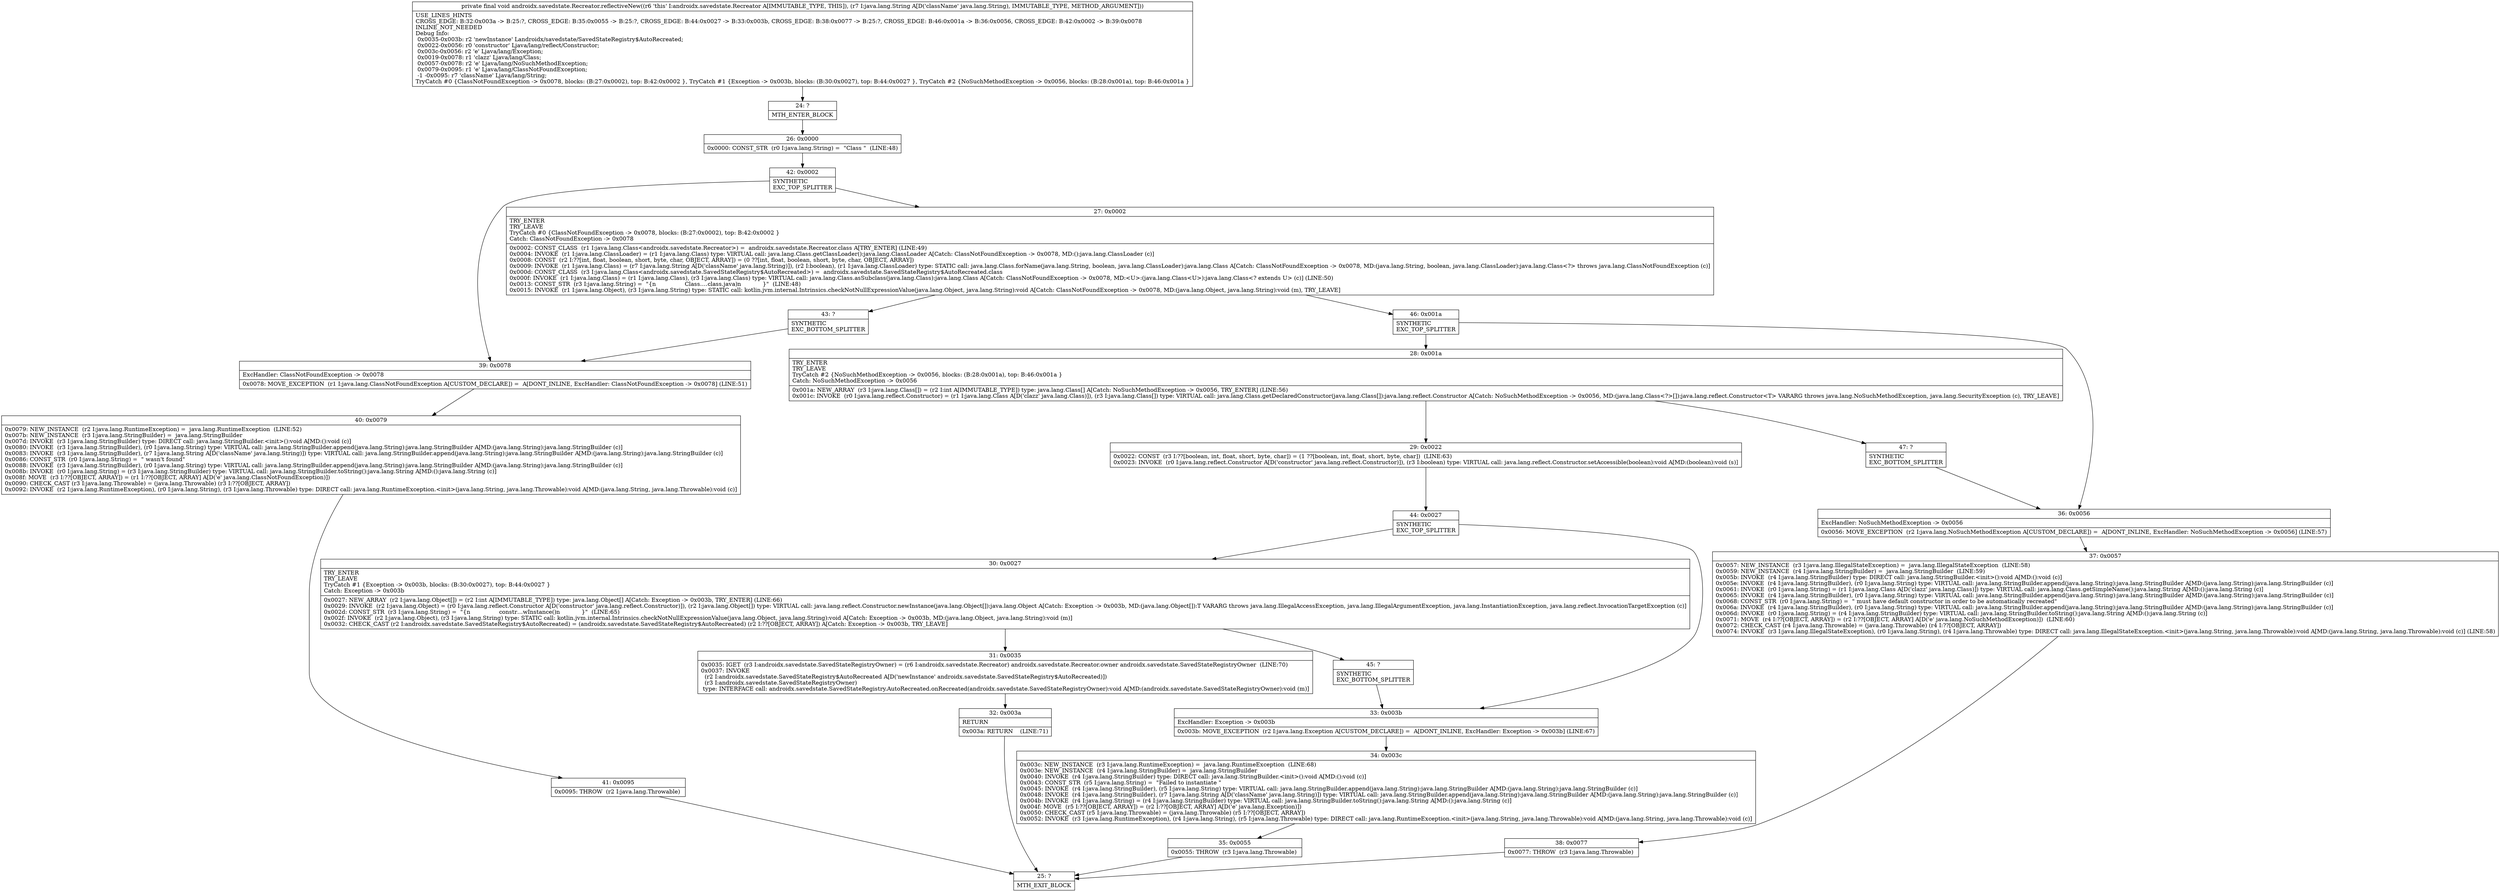 digraph "CFG forandroidx.savedstate.Recreator.reflectiveNew(Ljava\/lang\/String;)V" {
Node_24 [shape=record,label="{24\:\ ?|MTH_ENTER_BLOCK\l}"];
Node_26 [shape=record,label="{26\:\ 0x0000|0x0000: CONST_STR  (r0 I:java.lang.String) =  \"Class \"  (LINE:48)\l}"];
Node_42 [shape=record,label="{42\:\ 0x0002|SYNTHETIC\lEXC_TOP_SPLITTER\l}"];
Node_27 [shape=record,label="{27\:\ 0x0002|TRY_ENTER\lTRY_LEAVE\lTryCatch #0 \{ClassNotFoundException \-\> 0x0078, blocks: (B:27:0x0002), top: B:42:0x0002 \}\lCatch: ClassNotFoundException \-\> 0x0078\l|0x0002: CONST_CLASS  (r1 I:java.lang.Class\<androidx.savedstate.Recreator\>) =  androidx.savedstate.Recreator.class A[TRY_ENTER] (LINE:49)\l0x0004: INVOKE  (r1 I:java.lang.ClassLoader) = (r1 I:java.lang.Class) type: VIRTUAL call: java.lang.Class.getClassLoader():java.lang.ClassLoader A[Catch: ClassNotFoundException \-\> 0x0078, MD:():java.lang.ClassLoader (c)]\l0x0008: CONST  (r2 I:??[int, float, boolean, short, byte, char, OBJECT, ARRAY]) = (0 ??[int, float, boolean, short, byte, char, OBJECT, ARRAY]) \l0x0009: INVOKE  (r1 I:java.lang.Class) = (r7 I:java.lang.String A[D('className' java.lang.String)]), (r2 I:boolean), (r1 I:java.lang.ClassLoader) type: STATIC call: java.lang.Class.forName(java.lang.String, boolean, java.lang.ClassLoader):java.lang.Class A[Catch: ClassNotFoundException \-\> 0x0078, MD:(java.lang.String, boolean, java.lang.ClassLoader):java.lang.Class\<?\> throws java.lang.ClassNotFoundException (c)]\l0x000d: CONST_CLASS  (r3 I:java.lang.Class\<androidx.savedstate.SavedStateRegistry$AutoRecreated\>) =  androidx.savedstate.SavedStateRegistry$AutoRecreated.class \l0x000f: INVOKE  (r1 I:java.lang.Class) = (r1 I:java.lang.Class), (r3 I:java.lang.Class) type: VIRTUAL call: java.lang.Class.asSubclass(java.lang.Class):java.lang.Class A[Catch: ClassNotFoundException \-\> 0x0078, MD:\<U\>:(java.lang.Class\<U\>):java.lang.Class\<? extends U\> (c)] (LINE:50)\l0x0013: CONST_STR  (r3 I:java.lang.String) =  \"\{n                Class.…class.java)n            \}\"  (LINE:48)\l0x0015: INVOKE  (r1 I:java.lang.Object), (r3 I:java.lang.String) type: STATIC call: kotlin.jvm.internal.Intrinsics.checkNotNullExpressionValue(java.lang.Object, java.lang.String):void A[Catch: ClassNotFoundException \-\> 0x0078, MD:(java.lang.Object, java.lang.String):void (m), TRY_LEAVE]\l}"];
Node_43 [shape=record,label="{43\:\ ?|SYNTHETIC\lEXC_BOTTOM_SPLITTER\l}"];
Node_46 [shape=record,label="{46\:\ 0x001a|SYNTHETIC\lEXC_TOP_SPLITTER\l}"];
Node_28 [shape=record,label="{28\:\ 0x001a|TRY_ENTER\lTRY_LEAVE\lTryCatch #2 \{NoSuchMethodException \-\> 0x0056, blocks: (B:28:0x001a), top: B:46:0x001a \}\lCatch: NoSuchMethodException \-\> 0x0056\l|0x001a: NEW_ARRAY  (r3 I:java.lang.Class[]) = (r2 I:int A[IMMUTABLE_TYPE]) type: java.lang.Class[] A[Catch: NoSuchMethodException \-\> 0x0056, TRY_ENTER] (LINE:56)\l0x001c: INVOKE  (r0 I:java.lang.reflect.Constructor) = (r1 I:java.lang.Class A[D('clazz' java.lang.Class)]), (r3 I:java.lang.Class[]) type: VIRTUAL call: java.lang.Class.getDeclaredConstructor(java.lang.Class[]):java.lang.reflect.Constructor A[Catch: NoSuchMethodException \-\> 0x0056, MD:(java.lang.Class\<?\>[]):java.lang.reflect.Constructor\<T\> VARARG throws java.lang.NoSuchMethodException, java.lang.SecurityException (c), TRY_LEAVE]\l}"];
Node_29 [shape=record,label="{29\:\ 0x0022|0x0022: CONST  (r3 I:??[boolean, int, float, short, byte, char]) = (1 ??[boolean, int, float, short, byte, char])  (LINE:63)\l0x0023: INVOKE  (r0 I:java.lang.reflect.Constructor A[D('constructor' java.lang.reflect.Constructor)]), (r3 I:boolean) type: VIRTUAL call: java.lang.reflect.Constructor.setAccessible(boolean):void A[MD:(boolean):void (s)]\l}"];
Node_44 [shape=record,label="{44\:\ 0x0027|SYNTHETIC\lEXC_TOP_SPLITTER\l}"];
Node_30 [shape=record,label="{30\:\ 0x0027|TRY_ENTER\lTRY_LEAVE\lTryCatch #1 \{Exception \-\> 0x003b, blocks: (B:30:0x0027), top: B:44:0x0027 \}\lCatch: Exception \-\> 0x003b\l|0x0027: NEW_ARRAY  (r2 I:java.lang.Object[]) = (r2 I:int A[IMMUTABLE_TYPE]) type: java.lang.Object[] A[Catch: Exception \-\> 0x003b, TRY_ENTER] (LINE:66)\l0x0029: INVOKE  (r2 I:java.lang.Object) = (r0 I:java.lang.reflect.Constructor A[D('constructor' java.lang.reflect.Constructor)]), (r2 I:java.lang.Object[]) type: VIRTUAL call: java.lang.reflect.Constructor.newInstance(java.lang.Object[]):java.lang.Object A[Catch: Exception \-\> 0x003b, MD:(java.lang.Object[]):T VARARG throws java.lang.IllegalAccessException, java.lang.IllegalArgumentException, java.lang.InstantiationException, java.lang.reflect.InvocationTargetException (c)]\l0x002d: CONST_STR  (r3 I:java.lang.String) =  \"\{n                constr…wInstance()n            \}\"  (LINE:65)\l0x002f: INVOKE  (r2 I:java.lang.Object), (r3 I:java.lang.String) type: STATIC call: kotlin.jvm.internal.Intrinsics.checkNotNullExpressionValue(java.lang.Object, java.lang.String):void A[Catch: Exception \-\> 0x003b, MD:(java.lang.Object, java.lang.String):void (m)]\l0x0032: CHECK_CAST (r2 I:androidx.savedstate.SavedStateRegistry$AutoRecreated) = (androidx.savedstate.SavedStateRegistry$AutoRecreated) (r2 I:??[OBJECT, ARRAY]) A[Catch: Exception \-\> 0x003b, TRY_LEAVE]\l}"];
Node_31 [shape=record,label="{31\:\ 0x0035|0x0035: IGET  (r3 I:androidx.savedstate.SavedStateRegistryOwner) = (r6 I:androidx.savedstate.Recreator) androidx.savedstate.Recreator.owner androidx.savedstate.SavedStateRegistryOwner  (LINE:70)\l0x0037: INVOKE  \l  (r2 I:androidx.savedstate.SavedStateRegistry$AutoRecreated A[D('newInstance' androidx.savedstate.SavedStateRegistry$AutoRecreated)])\l  (r3 I:androidx.savedstate.SavedStateRegistryOwner)\l type: INTERFACE call: androidx.savedstate.SavedStateRegistry.AutoRecreated.onRecreated(androidx.savedstate.SavedStateRegistryOwner):void A[MD:(androidx.savedstate.SavedStateRegistryOwner):void (m)]\l}"];
Node_32 [shape=record,label="{32\:\ 0x003a|RETURN\l|0x003a: RETURN    (LINE:71)\l}"];
Node_25 [shape=record,label="{25\:\ ?|MTH_EXIT_BLOCK\l}"];
Node_45 [shape=record,label="{45\:\ ?|SYNTHETIC\lEXC_BOTTOM_SPLITTER\l}"];
Node_33 [shape=record,label="{33\:\ 0x003b|ExcHandler: Exception \-\> 0x003b\l|0x003b: MOVE_EXCEPTION  (r2 I:java.lang.Exception A[CUSTOM_DECLARE]) =  A[DONT_INLINE, ExcHandler: Exception \-\> 0x003b] (LINE:67)\l}"];
Node_34 [shape=record,label="{34\:\ 0x003c|0x003c: NEW_INSTANCE  (r3 I:java.lang.RuntimeException) =  java.lang.RuntimeException  (LINE:68)\l0x003e: NEW_INSTANCE  (r4 I:java.lang.StringBuilder) =  java.lang.StringBuilder \l0x0040: INVOKE  (r4 I:java.lang.StringBuilder) type: DIRECT call: java.lang.StringBuilder.\<init\>():void A[MD:():void (c)]\l0x0043: CONST_STR  (r5 I:java.lang.String) =  \"Failed to instantiate \" \l0x0045: INVOKE  (r4 I:java.lang.StringBuilder), (r5 I:java.lang.String) type: VIRTUAL call: java.lang.StringBuilder.append(java.lang.String):java.lang.StringBuilder A[MD:(java.lang.String):java.lang.StringBuilder (c)]\l0x0048: INVOKE  (r4 I:java.lang.StringBuilder), (r7 I:java.lang.String A[D('className' java.lang.String)]) type: VIRTUAL call: java.lang.StringBuilder.append(java.lang.String):java.lang.StringBuilder A[MD:(java.lang.String):java.lang.StringBuilder (c)]\l0x004b: INVOKE  (r4 I:java.lang.String) = (r4 I:java.lang.StringBuilder) type: VIRTUAL call: java.lang.StringBuilder.toString():java.lang.String A[MD:():java.lang.String (c)]\l0x004f: MOVE  (r5 I:??[OBJECT, ARRAY]) = (r2 I:??[OBJECT, ARRAY] A[D('e' java.lang.Exception)]) \l0x0050: CHECK_CAST (r5 I:java.lang.Throwable) = (java.lang.Throwable) (r5 I:??[OBJECT, ARRAY]) \l0x0052: INVOKE  (r3 I:java.lang.RuntimeException), (r4 I:java.lang.String), (r5 I:java.lang.Throwable) type: DIRECT call: java.lang.RuntimeException.\<init\>(java.lang.String, java.lang.Throwable):void A[MD:(java.lang.String, java.lang.Throwable):void (c)]\l}"];
Node_35 [shape=record,label="{35\:\ 0x0055|0x0055: THROW  (r3 I:java.lang.Throwable) \l}"];
Node_47 [shape=record,label="{47\:\ ?|SYNTHETIC\lEXC_BOTTOM_SPLITTER\l}"];
Node_36 [shape=record,label="{36\:\ 0x0056|ExcHandler: NoSuchMethodException \-\> 0x0056\l|0x0056: MOVE_EXCEPTION  (r2 I:java.lang.NoSuchMethodException A[CUSTOM_DECLARE]) =  A[DONT_INLINE, ExcHandler: NoSuchMethodException \-\> 0x0056] (LINE:57)\l}"];
Node_37 [shape=record,label="{37\:\ 0x0057|0x0057: NEW_INSTANCE  (r3 I:java.lang.IllegalStateException) =  java.lang.IllegalStateException  (LINE:58)\l0x0059: NEW_INSTANCE  (r4 I:java.lang.StringBuilder) =  java.lang.StringBuilder  (LINE:59)\l0x005b: INVOKE  (r4 I:java.lang.StringBuilder) type: DIRECT call: java.lang.StringBuilder.\<init\>():void A[MD:():void (c)]\l0x005e: INVOKE  (r4 I:java.lang.StringBuilder), (r0 I:java.lang.String) type: VIRTUAL call: java.lang.StringBuilder.append(java.lang.String):java.lang.StringBuilder A[MD:(java.lang.String):java.lang.StringBuilder (c)]\l0x0061: INVOKE  (r0 I:java.lang.String) = (r1 I:java.lang.Class A[D('clazz' java.lang.Class)]) type: VIRTUAL call: java.lang.Class.getSimpleName():java.lang.String A[MD:():java.lang.String (c)]\l0x0065: INVOKE  (r4 I:java.lang.StringBuilder), (r0 I:java.lang.String) type: VIRTUAL call: java.lang.StringBuilder.append(java.lang.String):java.lang.StringBuilder A[MD:(java.lang.String):java.lang.StringBuilder (c)]\l0x0068: CONST_STR  (r0 I:java.lang.String) =  \" must have default constructor in order to be automatically recreated\" \l0x006a: INVOKE  (r4 I:java.lang.StringBuilder), (r0 I:java.lang.String) type: VIRTUAL call: java.lang.StringBuilder.append(java.lang.String):java.lang.StringBuilder A[MD:(java.lang.String):java.lang.StringBuilder (c)]\l0x006d: INVOKE  (r0 I:java.lang.String) = (r4 I:java.lang.StringBuilder) type: VIRTUAL call: java.lang.StringBuilder.toString():java.lang.String A[MD:():java.lang.String (c)]\l0x0071: MOVE  (r4 I:??[OBJECT, ARRAY]) = (r2 I:??[OBJECT, ARRAY] A[D('e' java.lang.NoSuchMethodException)])  (LINE:60)\l0x0072: CHECK_CAST (r4 I:java.lang.Throwable) = (java.lang.Throwable) (r4 I:??[OBJECT, ARRAY]) \l0x0074: INVOKE  (r3 I:java.lang.IllegalStateException), (r0 I:java.lang.String), (r4 I:java.lang.Throwable) type: DIRECT call: java.lang.IllegalStateException.\<init\>(java.lang.String, java.lang.Throwable):void A[MD:(java.lang.String, java.lang.Throwable):void (c)] (LINE:58)\l}"];
Node_38 [shape=record,label="{38\:\ 0x0077|0x0077: THROW  (r3 I:java.lang.Throwable) \l}"];
Node_39 [shape=record,label="{39\:\ 0x0078|ExcHandler: ClassNotFoundException \-\> 0x0078\l|0x0078: MOVE_EXCEPTION  (r1 I:java.lang.ClassNotFoundException A[CUSTOM_DECLARE]) =  A[DONT_INLINE, ExcHandler: ClassNotFoundException \-\> 0x0078] (LINE:51)\l}"];
Node_40 [shape=record,label="{40\:\ 0x0079|0x0079: NEW_INSTANCE  (r2 I:java.lang.RuntimeException) =  java.lang.RuntimeException  (LINE:52)\l0x007b: NEW_INSTANCE  (r3 I:java.lang.StringBuilder) =  java.lang.StringBuilder \l0x007d: INVOKE  (r3 I:java.lang.StringBuilder) type: DIRECT call: java.lang.StringBuilder.\<init\>():void A[MD:():void (c)]\l0x0080: INVOKE  (r3 I:java.lang.StringBuilder), (r0 I:java.lang.String) type: VIRTUAL call: java.lang.StringBuilder.append(java.lang.String):java.lang.StringBuilder A[MD:(java.lang.String):java.lang.StringBuilder (c)]\l0x0083: INVOKE  (r3 I:java.lang.StringBuilder), (r7 I:java.lang.String A[D('className' java.lang.String)]) type: VIRTUAL call: java.lang.StringBuilder.append(java.lang.String):java.lang.StringBuilder A[MD:(java.lang.String):java.lang.StringBuilder (c)]\l0x0086: CONST_STR  (r0 I:java.lang.String) =  \" wasn't found\" \l0x0088: INVOKE  (r3 I:java.lang.StringBuilder), (r0 I:java.lang.String) type: VIRTUAL call: java.lang.StringBuilder.append(java.lang.String):java.lang.StringBuilder A[MD:(java.lang.String):java.lang.StringBuilder (c)]\l0x008b: INVOKE  (r0 I:java.lang.String) = (r3 I:java.lang.StringBuilder) type: VIRTUAL call: java.lang.StringBuilder.toString():java.lang.String A[MD:():java.lang.String (c)]\l0x008f: MOVE  (r3 I:??[OBJECT, ARRAY]) = (r1 I:??[OBJECT, ARRAY] A[D('e' java.lang.ClassNotFoundException)]) \l0x0090: CHECK_CAST (r3 I:java.lang.Throwable) = (java.lang.Throwable) (r3 I:??[OBJECT, ARRAY]) \l0x0092: INVOKE  (r2 I:java.lang.RuntimeException), (r0 I:java.lang.String), (r3 I:java.lang.Throwable) type: DIRECT call: java.lang.RuntimeException.\<init\>(java.lang.String, java.lang.Throwable):void A[MD:(java.lang.String, java.lang.Throwable):void (c)]\l}"];
Node_41 [shape=record,label="{41\:\ 0x0095|0x0095: THROW  (r2 I:java.lang.Throwable) \l}"];
MethodNode[shape=record,label="{private final void androidx.savedstate.Recreator.reflectiveNew((r6 'this' I:androidx.savedstate.Recreator A[IMMUTABLE_TYPE, THIS]), (r7 I:java.lang.String A[D('className' java.lang.String), IMMUTABLE_TYPE, METHOD_ARGUMENT]))  | USE_LINES_HINTS\lCROSS_EDGE: B:32:0x003a \-\> B:25:?, CROSS_EDGE: B:35:0x0055 \-\> B:25:?, CROSS_EDGE: B:44:0x0027 \-\> B:33:0x003b, CROSS_EDGE: B:38:0x0077 \-\> B:25:?, CROSS_EDGE: B:46:0x001a \-\> B:36:0x0056, CROSS_EDGE: B:42:0x0002 \-\> B:39:0x0078\lINLINE_NOT_NEEDED\lDebug Info:\l  0x0035\-0x003b: r2 'newInstance' Landroidx\/savedstate\/SavedStateRegistry$AutoRecreated;\l  0x0022\-0x0056: r0 'constructor' Ljava\/lang\/reflect\/Constructor;\l  0x003c\-0x0056: r2 'e' Ljava\/lang\/Exception;\l  0x0019\-0x0078: r1 'clazz' Ljava\/lang\/Class;\l  0x0057\-0x0078: r2 'e' Ljava\/lang\/NoSuchMethodException;\l  0x0079\-0x0095: r1 'e' Ljava\/lang\/ClassNotFoundException;\l  \-1 \-0x0095: r7 'className' Ljava\/lang\/String;\lTryCatch #0 \{ClassNotFoundException \-\> 0x0078, blocks: (B:27:0x0002), top: B:42:0x0002 \}, TryCatch #1 \{Exception \-\> 0x003b, blocks: (B:30:0x0027), top: B:44:0x0027 \}, TryCatch #2 \{NoSuchMethodException \-\> 0x0056, blocks: (B:28:0x001a), top: B:46:0x001a \}\l}"];
MethodNode -> Node_24;Node_24 -> Node_26;
Node_26 -> Node_42;
Node_42 -> Node_27;
Node_42 -> Node_39;
Node_27 -> Node_43;
Node_27 -> Node_46;
Node_43 -> Node_39;
Node_46 -> Node_28;
Node_46 -> Node_36;
Node_28 -> Node_29;
Node_28 -> Node_47;
Node_29 -> Node_44;
Node_44 -> Node_30;
Node_44 -> Node_33;
Node_30 -> Node_31;
Node_30 -> Node_45;
Node_31 -> Node_32;
Node_32 -> Node_25;
Node_45 -> Node_33;
Node_33 -> Node_34;
Node_34 -> Node_35;
Node_35 -> Node_25;
Node_47 -> Node_36;
Node_36 -> Node_37;
Node_37 -> Node_38;
Node_38 -> Node_25;
Node_39 -> Node_40;
Node_40 -> Node_41;
Node_41 -> Node_25;
}

